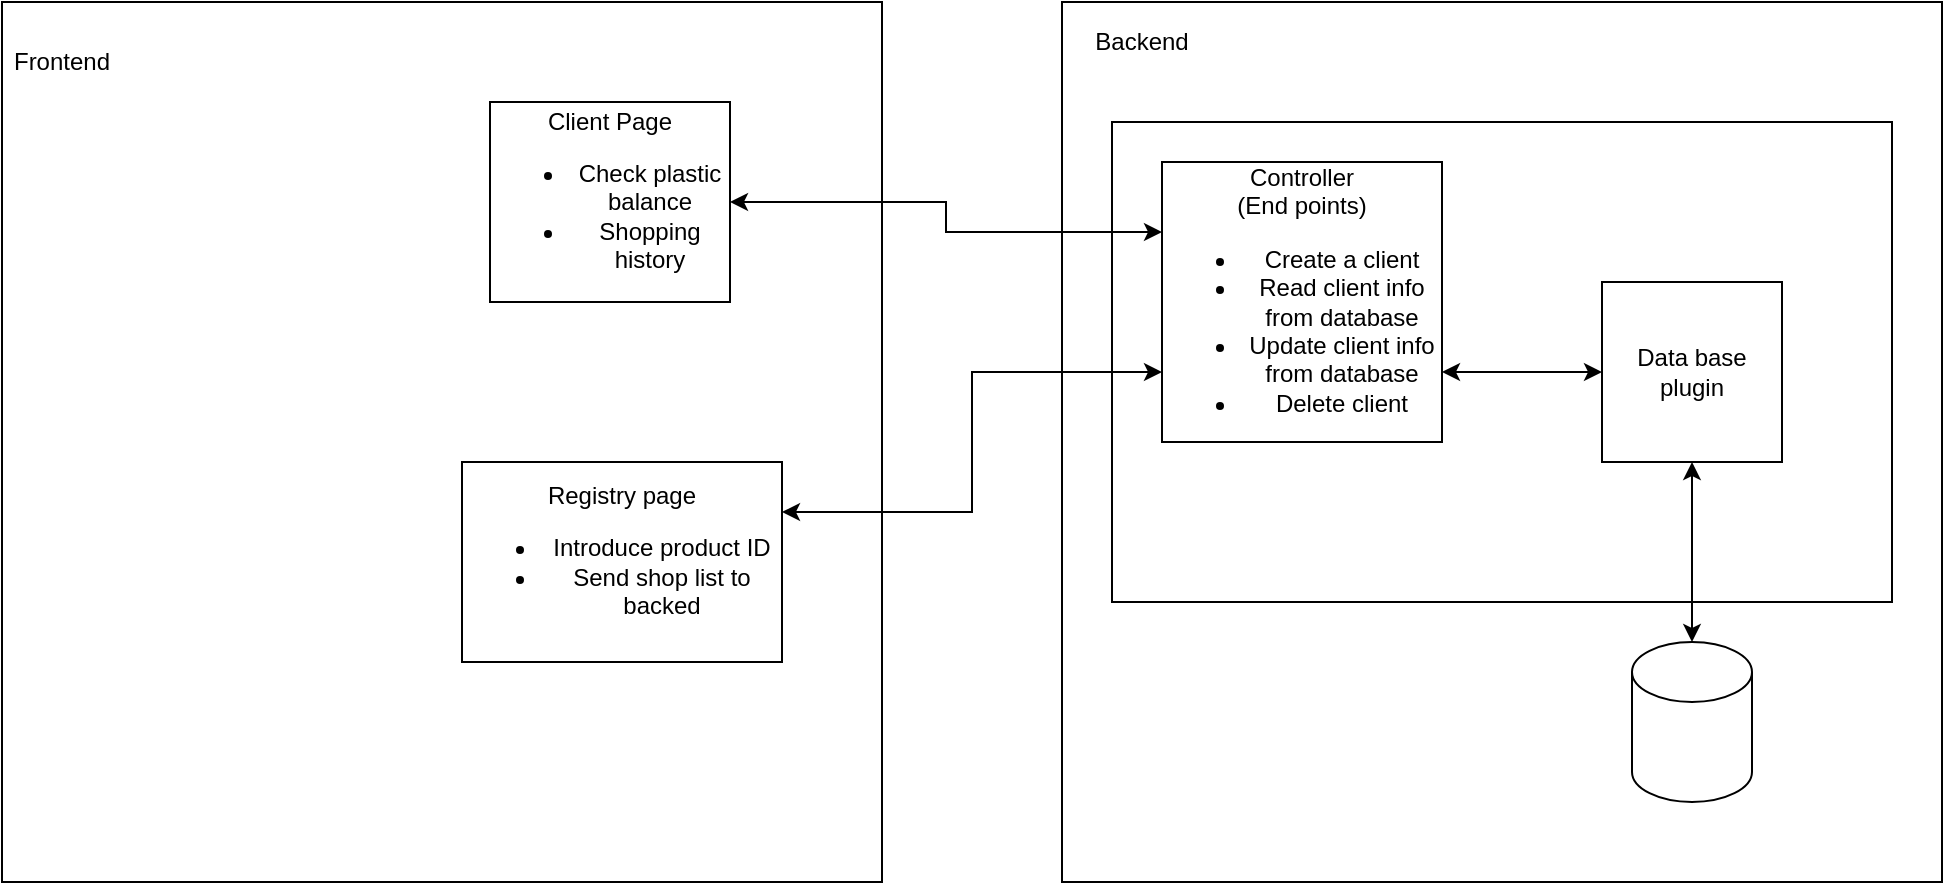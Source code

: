 <mxfile version="13.6.4" type="device"><diagram id="23-a2IPLZPd-dehLp0IK" name="Page-1"><mxGraphModel dx="1422" dy="762" grid="1" gridSize="10" guides="1" tooltips="1" connect="1" arrows="1" fold="1" page="1" pageScale="1" pageWidth="827" pageHeight="1169" math="0" shadow="0"><root><mxCell id="0"/><mxCell id="1" parent="0"/><mxCell id="ccEOZGPGuGeP7tDxd6GO-3" value="" style="whiteSpace=wrap;html=1;aspect=fixed;" vertex="1" parent="1"><mxGeometry x="580" y="40" width="440" height="440" as="geometry"/></mxCell><mxCell id="ccEOZGPGuGeP7tDxd6GO-1" value="" style="shape=cylinder2;whiteSpace=wrap;html=1;boundedLbl=1;backgroundOutline=1;size=15;" vertex="1" parent="1"><mxGeometry x="865" y="360" width="60" height="80" as="geometry"/></mxCell><mxCell id="ccEOZGPGuGeP7tDxd6GO-2" value="" style="whiteSpace=wrap;html=1;aspect=fixed;" vertex="1" parent="1"><mxGeometry x="50" y="40" width="440" height="440" as="geometry"/></mxCell><mxCell id="ccEOZGPGuGeP7tDxd6GO-4" value="&lt;div&gt;Client Page&lt;/div&gt;&lt;div&gt;&lt;ul&gt;&lt;li&gt;Check plastic balance&lt;/li&gt;&lt;li&gt;Shopping history&lt;/li&gt;&lt;/ul&gt;&lt;/div&gt;" style="rounded=0;whiteSpace=wrap;html=1;" vertex="1" parent="1"><mxGeometry x="294" y="90" width="120" height="100" as="geometry"/></mxCell><mxCell id="ccEOZGPGuGeP7tDxd6GO-5" value="&lt;div&gt;Registry page&lt;/div&gt;&lt;div&gt;&lt;ul&gt;&lt;li&gt;Introduce product ID&lt;/li&gt;&lt;li&gt;Send shop list to backed&lt;/li&gt;&lt;/ul&gt;&lt;/div&gt;" style="rounded=0;whiteSpace=wrap;html=1;" vertex="1" parent="1"><mxGeometry x="280" y="270" width="160" height="100" as="geometry"/></mxCell><mxCell id="ccEOZGPGuGeP7tDxd6GO-6" value="Frontend" style="text;html=1;strokeColor=none;fillColor=none;align=center;verticalAlign=middle;whiteSpace=wrap;rounded=0;" vertex="1" parent="1"><mxGeometry x="60" y="60" width="40" height="20" as="geometry"/></mxCell><mxCell id="ccEOZGPGuGeP7tDxd6GO-7" value="Backend" style="text;html=1;strokeColor=none;fillColor=none;align=center;verticalAlign=middle;whiteSpace=wrap;rounded=0;" vertex="1" parent="1"><mxGeometry x="600" y="50" width="40" height="20" as="geometry"/></mxCell><mxCell id="ccEOZGPGuGeP7tDxd6GO-8" value="" style="rounded=0;whiteSpace=wrap;html=1;" vertex="1" parent="1"><mxGeometry x="605" y="100" width="390" height="240" as="geometry"/></mxCell><mxCell id="ccEOZGPGuGeP7tDxd6GO-15" style="edgeStyle=orthogonalEdgeStyle;rounded=0;orthogonalLoop=1;jettySize=auto;html=1;exitX=1;exitY=0.75;exitDx=0;exitDy=0;startArrow=classic;startFill=1;" edge="1" parent="1" source="ccEOZGPGuGeP7tDxd6GO-9" target="ccEOZGPGuGeP7tDxd6GO-10"><mxGeometry relative="1" as="geometry"/></mxCell><mxCell id="ccEOZGPGuGeP7tDxd6GO-9" value="&lt;div&gt;Controller&lt;/div&gt;&lt;div&gt;(End points)&lt;/div&gt;&lt;div&gt;&lt;ul&gt;&lt;li&gt;Create a client&lt;/li&gt;&lt;li&gt;Read client info from database&lt;/li&gt;&lt;li&gt;Update client info from database&lt;/li&gt;&lt;li&gt;Delete client&lt;/li&gt;&lt;/ul&gt;&lt;/div&gt;" style="whiteSpace=wrap;html=1;aspect=fixed;" vertex="1" parent="1"><mxGeometry x="630" y="120" width="140" height="140" as="geometry"/></mxCell><mxCell id="ccEOZGPGuGeP7tDxd6GO-12" style="edgeStyle=orthogonalEdgeStyle;rounded=0;orthogonalLoop=1;jettySize=auto;html=1;exitX=0.5;exitY=1;exitDx=0;exitDy=0;startArrow=classic;startFill=1;" edge="1" parent="1" source="ccEOZGPGuGeP7tDxd6GO-10" target="ccEOZGPGuGeP7tDxd6GO-1"><mxGeometry relative="1" as="geometry"/></mxCell><mxCell id="ccEOZGPGuGeP7tDxd6GO-10" value="Data base plugin" style="whiteSpace=wrap;html=1;aspect=fixed;" vertex="1" parent="1"><mxGeometry x="850" y="180" width="90" height="90" as="geometry"/></mxCell><mxCell id="ccEOZGPGuGeP7tDxd6GO-17" style="edgeStyle=orthogonalEdgeStyle;rounded=0;orthogonalLoop=1;jettySize=auto;html=1;exitX=1;exitY=0.5;exitDx=0;exitDy=0;entryX=0;entryY=0.25;entryDx=0;entryDy=0;startArrow=classic;startFill=1;" edge="1" parent="1" source="ccEOZGPGuGeP7tDxd6GO-4" target="ccEOZGPGuGeP7tDxd6GO-9"><mxGeometry relative="1" as="geometry"/></mxCell><mxCell id="ccEOZGPGuGeP7tDxd6GO-18" style="edgeStyle=orthogonalEdgeStyle;rounded=0;orthogonalLoop=1;jettySize=auto;html=1;exitX=1;exitY=0.25;exitDx=0;exitDy=0;entryX=0;entryY=0.75;entryDx=0;entryDy=0;startArrow=classic;startFill=1;" edge="1" parent="1" source="ccEOZGPGuGeP7tDxd6GO-5" target="ccEOZGPGuGeP7tDxd6GO-9"><mxGeometry relative="1" as="geometry"/></mxCell></root></mxGraphModel></diagram></mxfile>